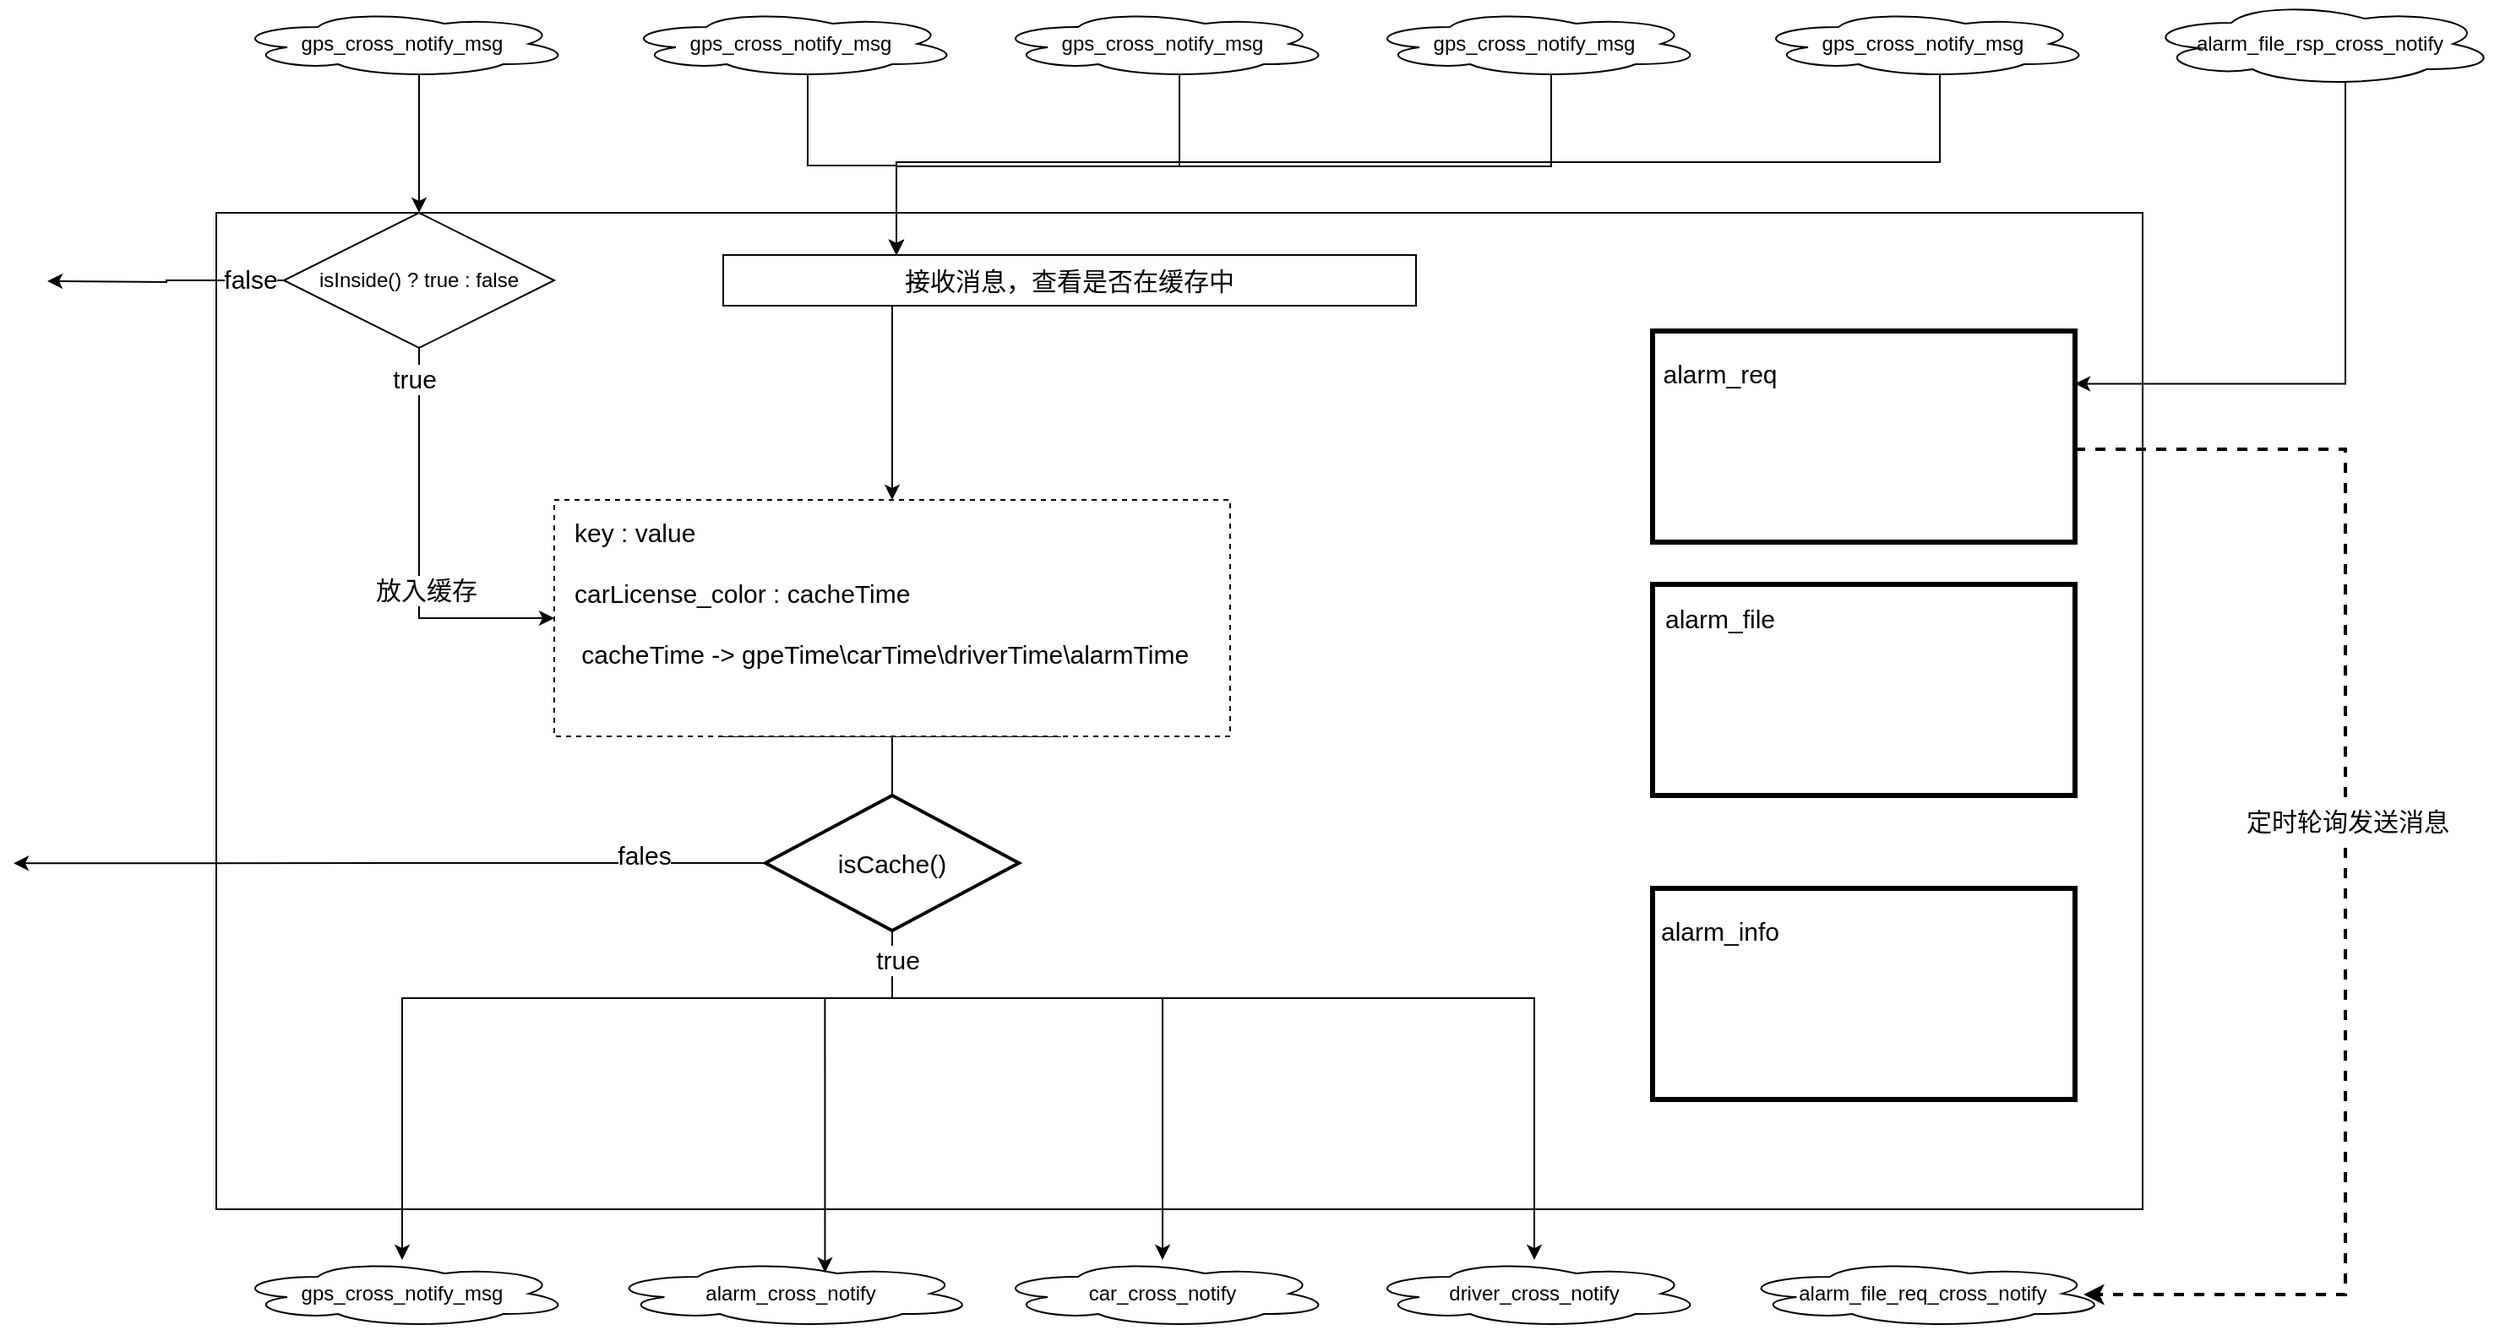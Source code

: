 <mxfile version="20.6.2" type="github">
  <diagram id="RznHbPyfU38vUqnfjKrQ" name="第 1 页">
    <mxGraphModel dx="1618" dy="896" grid="1" gridSize="10" guides="1" tooltips="1" connect="1" arrows="1" fold="1" page="1" pageScale="1" pageWidth="3300" pageHeight="4681" math="0" shadow="0">
      <root>
        <mxCell id="0" />
        <mxCell id="1" parent="0" />
        <mxCell id="-K8zKf4ajZRmOtp7wt7p-9" value="" style="rounded=0;whiteSpace=wrap;html=1;" vertex="1" parent="1">
          <mxGeometry x="650" y="260" width="1140" height="590" as="geometry" />
        </mxCell>
        <mxCell id="-K8zKf4ajZRmOtp7wt7p-1" value="gps_cross_notify_msg" style="ellipse;shape=cloud;whiteSpace=wrap;html=1;" vertex="1" parent="1">
          <mxGeometry x="660" y="880" width="200" height="40" as="geometry" />
        </mxCell>
        <mxCell id="-K8zKf4ajZRmOtp7wt7p-2" value="alarm_cross_notify" style="ellipse;shape=cloud;whiteSpace=wrap;html=1;" vertex="1" parent="1">
          <mxGeometry x="880" y="880" width="220" height="40" as="geometry" />
        </mxCell>
        <mxCell id="-K8zKf4ajZRmOtp7wt7p-60" style="edgeStyle=orthogonalEdgeStyle;rounded=0;orthogonalLoop=1;jettySize=auto;html=1;exitX=0.55;exitY=0.95;exitDx=0;exitDy=0;exitPerimeter=0;entryX=1;entryY=0.25;entryDx=0;entryDy=0;fontSize=15;" edge="1" parent="1" source="-K8zKf4ajZRmOtp7wt7p-3" target="-K8zKf4ajZRmOtp7wt7p-39">
          <mxGeometry relative="1" as="geometry">
            <Array as="points">
              <mxPoint x="1910" y="182" />
              <mxPoint x="1910" y="361" />
            </Array>
          </mxGeometry>
        </mxCell>
        <mxCell id="-K8zKf4ajZRmOtp7wt7p-3" value="alarm_file_rsp_cross_notify" style="ellipse;shape=cloud;whiteSpace=wrap;html=1;" vertex="1" parent="1">
          <mxGeometry x="1790" y="135" width="210" height="50" as="geometry" />
        </mxCell>
        <mxCell id="-K8zKf4ajZRmOtp7wt7p-4" value="car_cross_notify" style="ellipse;shape=cloud;whiteSpace=wrap;html=1;" vertex="1" parent="1">
          <mxGeometry x="1110" y="880" width="200" height="40" as="geometry" />
        </mxCell>
        <mxCell id="-K8zKf4ajZRmOtp7wt7p-5" value="driver_cross_notify" style="ellipse;shape=cloud;whiteSpace=wrap;html=1;" vertex="1" parent="1">
          <mxGeometry x="1330" y="880" width="200" height="40" as="geometry" />
        </mxCell>
        <mxCell id="-K8zKf4ajZRmOtp7wt7p-7" value="alarm_file_req_cross_notify" style="ellipse;shape=cloud;whiteSpace=wrap;html=1;" vertex="1" parent="1">
          <mxGeometry x="1550" y="880" width="220" height="40" as="geometry" />
        </mxCell>
        <mxCell id="-K8zKf4ajZRmOtp7wt7p-52" style="edgeStyle=orthogonalEdgeStyle;rounded=0;orthogonalLoop=1;jettySize=auto;html=1;exitX=0.55;exitY=0.95;exitDx=0;exitDy=0;exitPerimeter=0;entryX=0.5;entryY=0;entryDx=0;entryDy=0;fontSize=15;" edge="1" parent="1" source="-K8zKf4ajZRmOtp7wt7p-10" target="-K8zKf4ajZRmOtp7wt7p-17">
          <mxGeometry relative="1" as="geometry" />
        </mxCell>
        <mxCell id="-K8zKf4ajZRmOtp7wt7p-10" value="gps_cross_notify_msg" style="ellipse;shape=cloud;whiteSpace=wrap;html=1;" vertex="1" parent="1">
          <mxGeometry x="660" y="140" width="200" height="40" as="geometry" />
        </mxCell>
        <mxCell id="-K8zKf4ajZRmOtp7wt7p-64" style="edgeStyle=orthogonalEdgeStyle;rounded=0;orthogonalLoop=1;jettySize=auto;html=1;exitX=0.55;exitY=0.95;exitDx=0;exitDy=0;exitPerimeter=0;entryX=0.25;entryY=0;entryDx=0;entryDy=0;strokeWidth=1;fontSize=15;" edge="1" parent="1" source="-K8zKf4ajZRmOtp7wt7p-11" target="-K8zKf4ajZRmOtp7wt7p-28">
          <mxGeometry relative="1" as="geometry">
            <Array as="points">
              <mxPoint x="1000" y="232" />
              <mxPoint x="1052" y="232" />
            </Array>
          </mxGeometry>
        </mxCell>
        <mxCell id="-K8zKf4ajZRmOtp7wt7p-11" value="gps_cross_notify_msg" style="ellipse;shape=cloud;whiteSpace=wrap;html=1;" vertex="1" parent="1">
          <mxGeometry x="890" y="140" width="200" height="40" as="geometry" />
        </mxCell>
        <mxCell id="-K8zKf4ajZRmOtp7wt7p-68" style="edgeStyle=orthogonalEdgeStyle;rounded=0;orthogonalLoop=1;jettySize=auto;html=1;exitX=0.55;exitY=0.95;exitDx=0;exitDy=0;exitPerimeter=0;entryX=0.25;entryY=0;entryDx=0;entryDy=0;strokeWidth=1;fontSize=15;" edge="1" parent="1" source="-K8zKf4ajZRmOtp7wt7p-12" target="-K8zKf4ajZRmOtp7wt7p-28">
          <mxGeometry relative="1" as="geometry" />
        </mxCell>
        <mxCell id="-K8zKf4ajZRmOtp7wt7p-12" value="gps_cross_notify_msg" style="ellipse;shape=cloud;whiteSpace=wrap;html=1;" vertex="1" parent="1">
          <mxGeometry x="1110" y="140" width="200" height="40" as="geometry" />
        </mxCell>
        <mxCell id="-K8zKf4ajZRmOtp7wt7p-70" style="edgeStyle=orthogonalEdgeStyle;rounded=0;orthogonalLoop=1;jettySize=auto;html=1;exitX=0.55;exitY=0.95;exitDx=0;exitDy=0;exitPerimeter=0;entryX=0.25;entryY=0;entryDx=0;entryDy=0;strokeWidth=1;fontSize=15;" edge="1" parent="1" source="-K8zKf4ajZRmOtp7wt7p-13" target="-K8zKf4ajZRmOtp7wt7p-28">
          <mxGeometry relative="1" as="geometry" />
        </mxCell>
        <mxCell id="-K8zKf4ajZRmOtp7wt7p-13" value="gps_cross_notify_msg" style="ellipse;shape=cloud;whiteSpace=wrap;html=1;" vertex="1" parent="1">
          <mxGeometry x="1330" y="140" width="200" height="40" as="geometry" />
        </mxCell>
        <mxCell id="-K8zKf4ajZRmOtp7wt7p-72" style="edgeStyle=orthogonalEdgeStyle;rounded=0;orthogonalLoop=1;jettySize=auto;html=1;exitX=0.55;exitY=0.95;exitDx=0;exitDy=0;exitPerimeter=0;entryX=0.25;entryY=0;entryDx=0;entryDy=0;strokeWidth=1;fontSize=15;" edge="1" parent="1" source="-K8zKf4ajZRmOtp7wt7p-14" target="-K8zKf4ajZRmOtp7wt7p-28">
          <mxGeometry relative="1" as="geometry">
            <Array as="points">
              <mxPoint x="1670" y="230" />
              <mxPoint x="1052" y="230" />
            </Array>
          </mxGeometry>
        </mxCell>
        <mxCell id="-K8zKf4ajZRmOtp7wt7p-14" value="gps_cross_notify_msg" style="ellipse;shape=cloud;whiteSpace=wrap;html=1;" vertex="1" parent="1">
          <mxGeometry x="1560" y="140" width="200" height="40" as="geometry" />
        </mxCell>
        <mxCell id="-K8zKf4ajZRmOtp7wt7p-18" style="edgeStyle=orthogonalEdgeStyle;rounded=0;orthogonalLoop=1;jettySize=auto;html=1;exitX=0;exitY=0.5;exitDx=0;exitDy=0;" edge="1" parent="1" source="-K8zKf4ajZRmOtp7wt7p-17">
          <mxGeometry relative="1" as="geometry">
            <mxPoint x="550" y="300.471" as="targetPoint" />
          </mxGeometry>
        </mxCell>
        <mxCell id="-K8zKf4ajZRmOtp7wt7p-77" value="false&lt;br&gt;" style="edgeLabel;html=1;align=center;verticalAlign=middle;resizable=0;points=[];fontSize=15;" vertex="1" connectable="0" parent="-K8zKf4ajZRmOtp7wt7p-18">
          <mxGeometry x="0.343" y="-2" relative="1" as="geometry">
            <mxPoint x="73" as="offset" />
          </mxGeometry>
        </mxCell>
        <mxCell id="-K8zKf4ajZRmOtp7wt7p-20" style="edgeStyle=orthogonalEdgeStyle;rounded=0;orthogonalLoop=1;jettySize=auto;html=1;exitX=0.5;exitY=1;exitDx=0;exitDy=0;entryX=0;entryY=0.5;entryDx=0;entryDy=0;" edge="1" parent="1" source="-K8zKf4ajZRmOtp7wt7p-17" target="-K8zKf4ajZRmOtp7wt7p-19">
          <mxGeometry relative="1" as="geometry" />
        </mxCell>
        <mxCell id="-K8zKf4ajZRmOtp7wt7p-21" value="&lt;font style=&quot;font-size: 15px;&quot;&gt;true&lt;/font&gt;" style="edgeLabel;html=1;align=center;verticalAlign=middle;resizable=0;points=[];" vertex="1" connectable="0" parent="-K8zKf4ajZRmOtp7wt7p-20">
          <mxGeometry x="-0.849" y="-3" relative="1" as="geometry">
            <mxPoint as="offset" />
          </mxGeometry>
        </mxCell>
        <mxCell id="-K8zKf4ajZRmOtp7wt7p-22" value="放入缓存" style="edgeLabel;html=1;align=center;verticalAlign=middle;resizable=0;points=[];fontSize=15;" vertex="1" connectable="0" parent="-K8zKf4ajZRmOtp7wt7p-20">
          <mxGeometry x="0.188" y="4" relative="1" as="geometry">
            <mxPoint as="offset" />
          </mxGeometry>
        </mxCell>
        <mxCell id="-K8zKf4ajZRmOtp7wt7p-17" value="isInside() ? true : false" style="rhombus;whiteSpace=wrap;html=1;" vertex="1" parent="1">
          <mxGeometry x="690" y="260" width="160" height="80" as="geometry" />
        </mxCell>
        <mxCell id="-K8zKf4ajZRmOtp7wt7p-51" style="edgeStyle=orthogonalEdgeStyle;rounded=0;orthogonalLoop=1;jettySize=auto;html=1;exitX=0.25;exitY=1;exitDx=0;exitDy=0;fontSize=15;" edge="1" parent="1" source="-K8zKf4ajZRmOtp7wt7p-19" target="-K8zKf4ajZRmOtp7wt7p-1">
          <mxGeometry relative="1" as="geometry">
            <Array as="points">
              <mxPoint x="1050" y="570" />
              <mxPoint x="1050" y="725" />
              <mxPoint x="760" y="725" />
            </Array>
          </mxGeometry>
        </mxCell>
        <mxCell id="-K8zKf4ajZRmOtp7wt7p-61" style="edgeStyle=orthogonalEdgeStyle;rounded=0;orthogonalLoop=1;jettySize=auto;html=1;exitX=0.5;exitY=1;exitDx=0;exitDy=0;entryX=0.592;entryY=0.188;entryDx=0;entryDy=0;entryPerimeter=0;strokeWidth=1;fontSize=15;" edge="1" parent="1" source="-K8zKf4ajZRmOtp7wt7p-19" target="-K8zKf4ajZRmOtp7wt7p-2">
          <mxGeometry relative="1" as="geometry" />
        </mxCell>
        <mxCell id="-K8zKf4ajZRmOtp7wt7p-62" style="edgeStyle=orthogonalEdgeStyle;rounded=0;orthogonalLoop=1;jettySize=auto;html=1;exitX=0.75;exitY=1;exitDx=0;exitDy=0;strokeWidth=1;fontSize=15;" edge="1" parent="1" source="-K8zKf4ajZRmOtp7wt7p-19" target="-K8zKf4ajZRmOtp7wt7p-4">
          <mxGeometry relative="1" as="geometry">
            <Array as="points">
              <mxPoint x="1050" y="570" />
              <mxPoint x="1050" y="725" />
              <mxPoint x="1210" y="725" />
            </Array>
          </mxGeometry>
        </mxCell>
        <mxCell id="-K8zKf4ajZRmOtp7wt7p-63" style="edgeStyle=orthogonalEdgeStyle;rounded=0;orthogonalLoop=1;jettySize=auto;html=1;exitX=0.75;exitY=1;exitDx=0;exitDy=0;strokeWidth=1;fontSize=15;" edge="1" parent="1" source="-K8zKf4ajZRmOtp7wt7p-19" target="-K8zKf4ajZRmOtp7wt7p-5">
          <mxGeometry relative="1" as="geometry">
            <Array as="points">
              <mxPoint x="1050" y="570" />
              <mxPoint x="1050" y="725" />
              <mxPoint x="1430" y="725" />
            </Array>
          </mxGeometry>
        </mxCell>
        <mxCell id="-K8zKf4ajZRmOtp7wt7p-74" value="true&lt;br&gt;" style="edgeLabel;html=1;align=center;verticalAlign=middle;resizable=0;points=[];fontSize=15;" vertex="1" connectable="0" parent="-K8zKf4ajZRmOtp7wt7p-63">
          <mxGeometry x="-0.414" y="3" relative="1" as="geometry">
            <mxPoint as="offset" />
          </mxGeometry>
        </mxCell>
        <mxCell id="-K8zKf4ajZRmOtp7wt7p-19" value="" style="rounded=0;whiteSpace=wrap;html=1;dashed=1;" vertex="1" parent="1">
          <mxGeometry x="850" y="430" width="400" height="140" as="geometry" />
        </mxCell>
        <mxCell id="-K8zKf4ajZRmOtp7wt7p-23" value="key : value&lt;br&gt;&lt;br&gt;carLicense_color : cacheTime&lt;br&gt;&lt;br&gt;&amp;nbsp;cacheTime -&amp;gt; gpeTime\carTime\driverTime\alarmTime" style="text;html=1;strokeColor=none;fillColor=none;align=left;verticalAlign=middle;whiteSpace=wrap;rounded=0;fontSize=15;" vertex="1" parent="1">
          <mxGeometry x="860" y="460" width="390" height="50" as="geometry" />
        </mxCell>
        <mxCell id="-K8zKf4ajZRmOtp7wt7p-43" value="" style="group" vertex="1" connectable="0" parent="1">
          <mxGeometry x="1500" y="660" width="250" height="125" as="geometry" />
        </mxCell>
        <mxCell id="-K8zKf4ajZRmOtp7wt7p-38" value="" style="rounded=0;whiteSpace=wrap;html=1;fontSize=15;strokeWidth=3;" vertex="1" parent="-K8zKf4ajZRmOtp7wt7p-43">
          <mxGeometry width="250" height="125" as="geometry" />
        </mxCell>
        <mxCell id="-K8zKf4ajZRmOtp7wt7p-41" value="alarm_info" style="text;html=1;strokeColor=none;fillColor=none;align=center;verticalAlign=middle;whiteSpace=wrap;rounded=0;strokeWidth=3;fontSize=15;" vertex="1" parent="-K8zKf4ajZRmOtp7wt7p-43">
          <mxGeometry x="10" y="10" width="60" height="30" as="geometry" />
        </mxCell>
        <mxCell id="-K8zKf4ajZRmOtp7wt7p-44" value="" style="group" vertex="1" connectable="0" parent="1">
          <mxGeometry x="1500" y="480" width="250" height="125" as="geometry" />
        </mxCell>
        <mxCell id="-K8zKf4ajZRmOtp7wt7p-37" value="" style="rounded=0;whiteSpace=wrap;html=1;fontSize=15;strokeWidth=3;" vertex="1" parent="-K8zKf4ajZRmOtp7wt7p-44">
          <mxGeometry width="250" height="125" as="geometry" />
        </mxCell>
        <mxCell id="-K8zKf4ajZRmOtp7wt7p-40" value="alarm_file" style="text;html=1;strokeColor=none;fillColor=none;align=center;verticalAlign=middle;whiteSpace=wrap;rounded=0;strokeWidth=3;fontSize=15;" vertex="1" parent="-K8zKf4ajZRmOtp7wt7p-44">
          <mxGeometry x="10" y="5" width="60" height="30" as="geometry" />
        </mxCell>
        <mxCell id="-K8zKf4ajZRmOtp7wt7p-45" value="" style="group" vertex="1" connectable="0" parent="1">
          <mxGeometry x="1500" y="330" width="250" height="125" as="geometry" />
        </mxCell>
        <mxCell id="-K8zKf4ajZRmOtp7wt7p-39" value="" style="rounded=0;whiteSpace=wrap;html=1;fontSize=15;strokeWidth=3;" vertex="1" parent="-K8zKf4ajZRmOtp7wt7p-45">
          <mxGeometry width="250" height="125" as="geometry" />
        </mxCell>
        <mxCell id="-K8zKf4ajZRmOtp7wt7p-42" value="alarm_req" style="text;html=1;strokeColor=none;fillColor=none;align=center;verticalAlign=middle;whiteSpace=wrap;rounded=0;strokeWidth=3;fontSize=15;" vertex="1" parent="-K8zKf4ajZRmOtp7wt7p-45">
          <mxGeometry x="10" y="10" width="60" height="30" as="geometry" />
        </mxCell>
        <mxCell id="-K8zKf4ajZRmOtp7wt7p-49" style="edgeStyle=orthogonalEdgeStyle;rounded=0;orthogonalLoop=1;jettySize=auto;html=1;entryX=0.932;entryY=0.512;entryDx=0;entryDy=0;entryPerimeter=0;fontSize=15;dashed=1;strokeWidth=2;" edge="1" parent="1" source="-K8zKf4ajZRmOtp7wt7p-39" target="-K8zKf4ajZRmOtp7wt7p-7">
          <mxGeometry relative="1" as="geometry">
            <Array as="points">
              <mxPoint x="1910" y="400" />
              <mxPoint x="1910" y="900" />
            </Array>
          </mxGeometry>
        </mxCell>
        <mxCell id="-K8zKf4ajZRmOtp7wt7p-50" value="定时轮询发送消息" style="edgeLabel;html=1;align=center;verticalAlign=middle;resizable=0;points=[];fontSize=15;" vertex="1" connectable="0" parent="-K8zKf4ajZRmOtp7wt7p-49">
          <mxGeometry x="-0.766" y="3" relative="1" as="geometry">
            <mxPoint x="65" y="223" as="offset" />
          </mxGeometry>
        </mxCell>
        <mxCell id="-K8zKf4ajZRmOtp7wt7p-67" style="edgeStyle=orthogonalEdgeStyle;rounded=0;orthogonalLoop=1;jettySize=auto;html=1;exitX=0.25;exitY=1;exitDx=0;exitDy=0;entryX=0.5;entryY=0;entryDx=0;entryDy=0;strokeWidth=1;fontSize=15;" edge="1" parent="1" source="-K8zKf4ajZRmOtp7wt7p-28" target="-K8zKf4ajZRmOtp7wt7p-19">
          <mxGeometry relative="1" as="geometry">
            <Array as="points">
              <mxPoint x="1050" y="315" />
            </Array>
          </mxGeometry>
        </mxCell>
        <mxCell id="-K8zKf4ajZRmOtp7wt7p-28" value="接收消息，查看是否在缓存中" style="rounded=0;whiteSpace=wrap;html=1;fontSize=15;" vertex="1" parent="1">
          <mxGeometry x="950" y="285" width="410" height="30" as="geometry" />
        </mxCell>
        <mxCell id="-K8zKf4ajZRmOtp7wt7p-75" style="edgeStyle=orthogonalEdgeStyle;rounded=0;orthogonalLoop=1;jettySize=auto;html=1;exitX=0;exitY=0.5;exitDx=0;exitDy=0;strokeWidth=1;fontSize=15;" edge="1" parent="1" source="-K8zKf4ajZRmOtp7wt7p-73">
          <mxGeometry relative="1" as="geometry">
            <mxPoint x="530" y="645.176" as="targetPoint" />
          </mxGeometry>
        </mxCell>
        <mxCell id="-K8zKf4ajZRmOtp7wt7p-76" value="fales" style="edgeLabel;html=1;align=center;verticalAlign=middle;resizable=0;points=[];fontSize=15;" vertex="1" connectable="0" parent="-K8zKf4ajZRmOtp7wt7p-75">
          <mxGeometry x="-0.677" y="-5" relative="1" as="geometry">
            <mxPoint as="offset" />
          </mxGeometry>
        </mxCell>
        <mxCell id="-K8zKf4ajZRmOtp7wt7p-73" value="isCache()" style="rhombus;whiteSpace=wrap;html=1;strokeWidth=2;fontSize=15;" vertex="1" parent="1">
          <mxGeometry x="975" y="605" width="150" height="80" as="geometry" />
        </mxCell>
      </root>
    </mxGraphModel>
  </diagram>
</mxfile>
